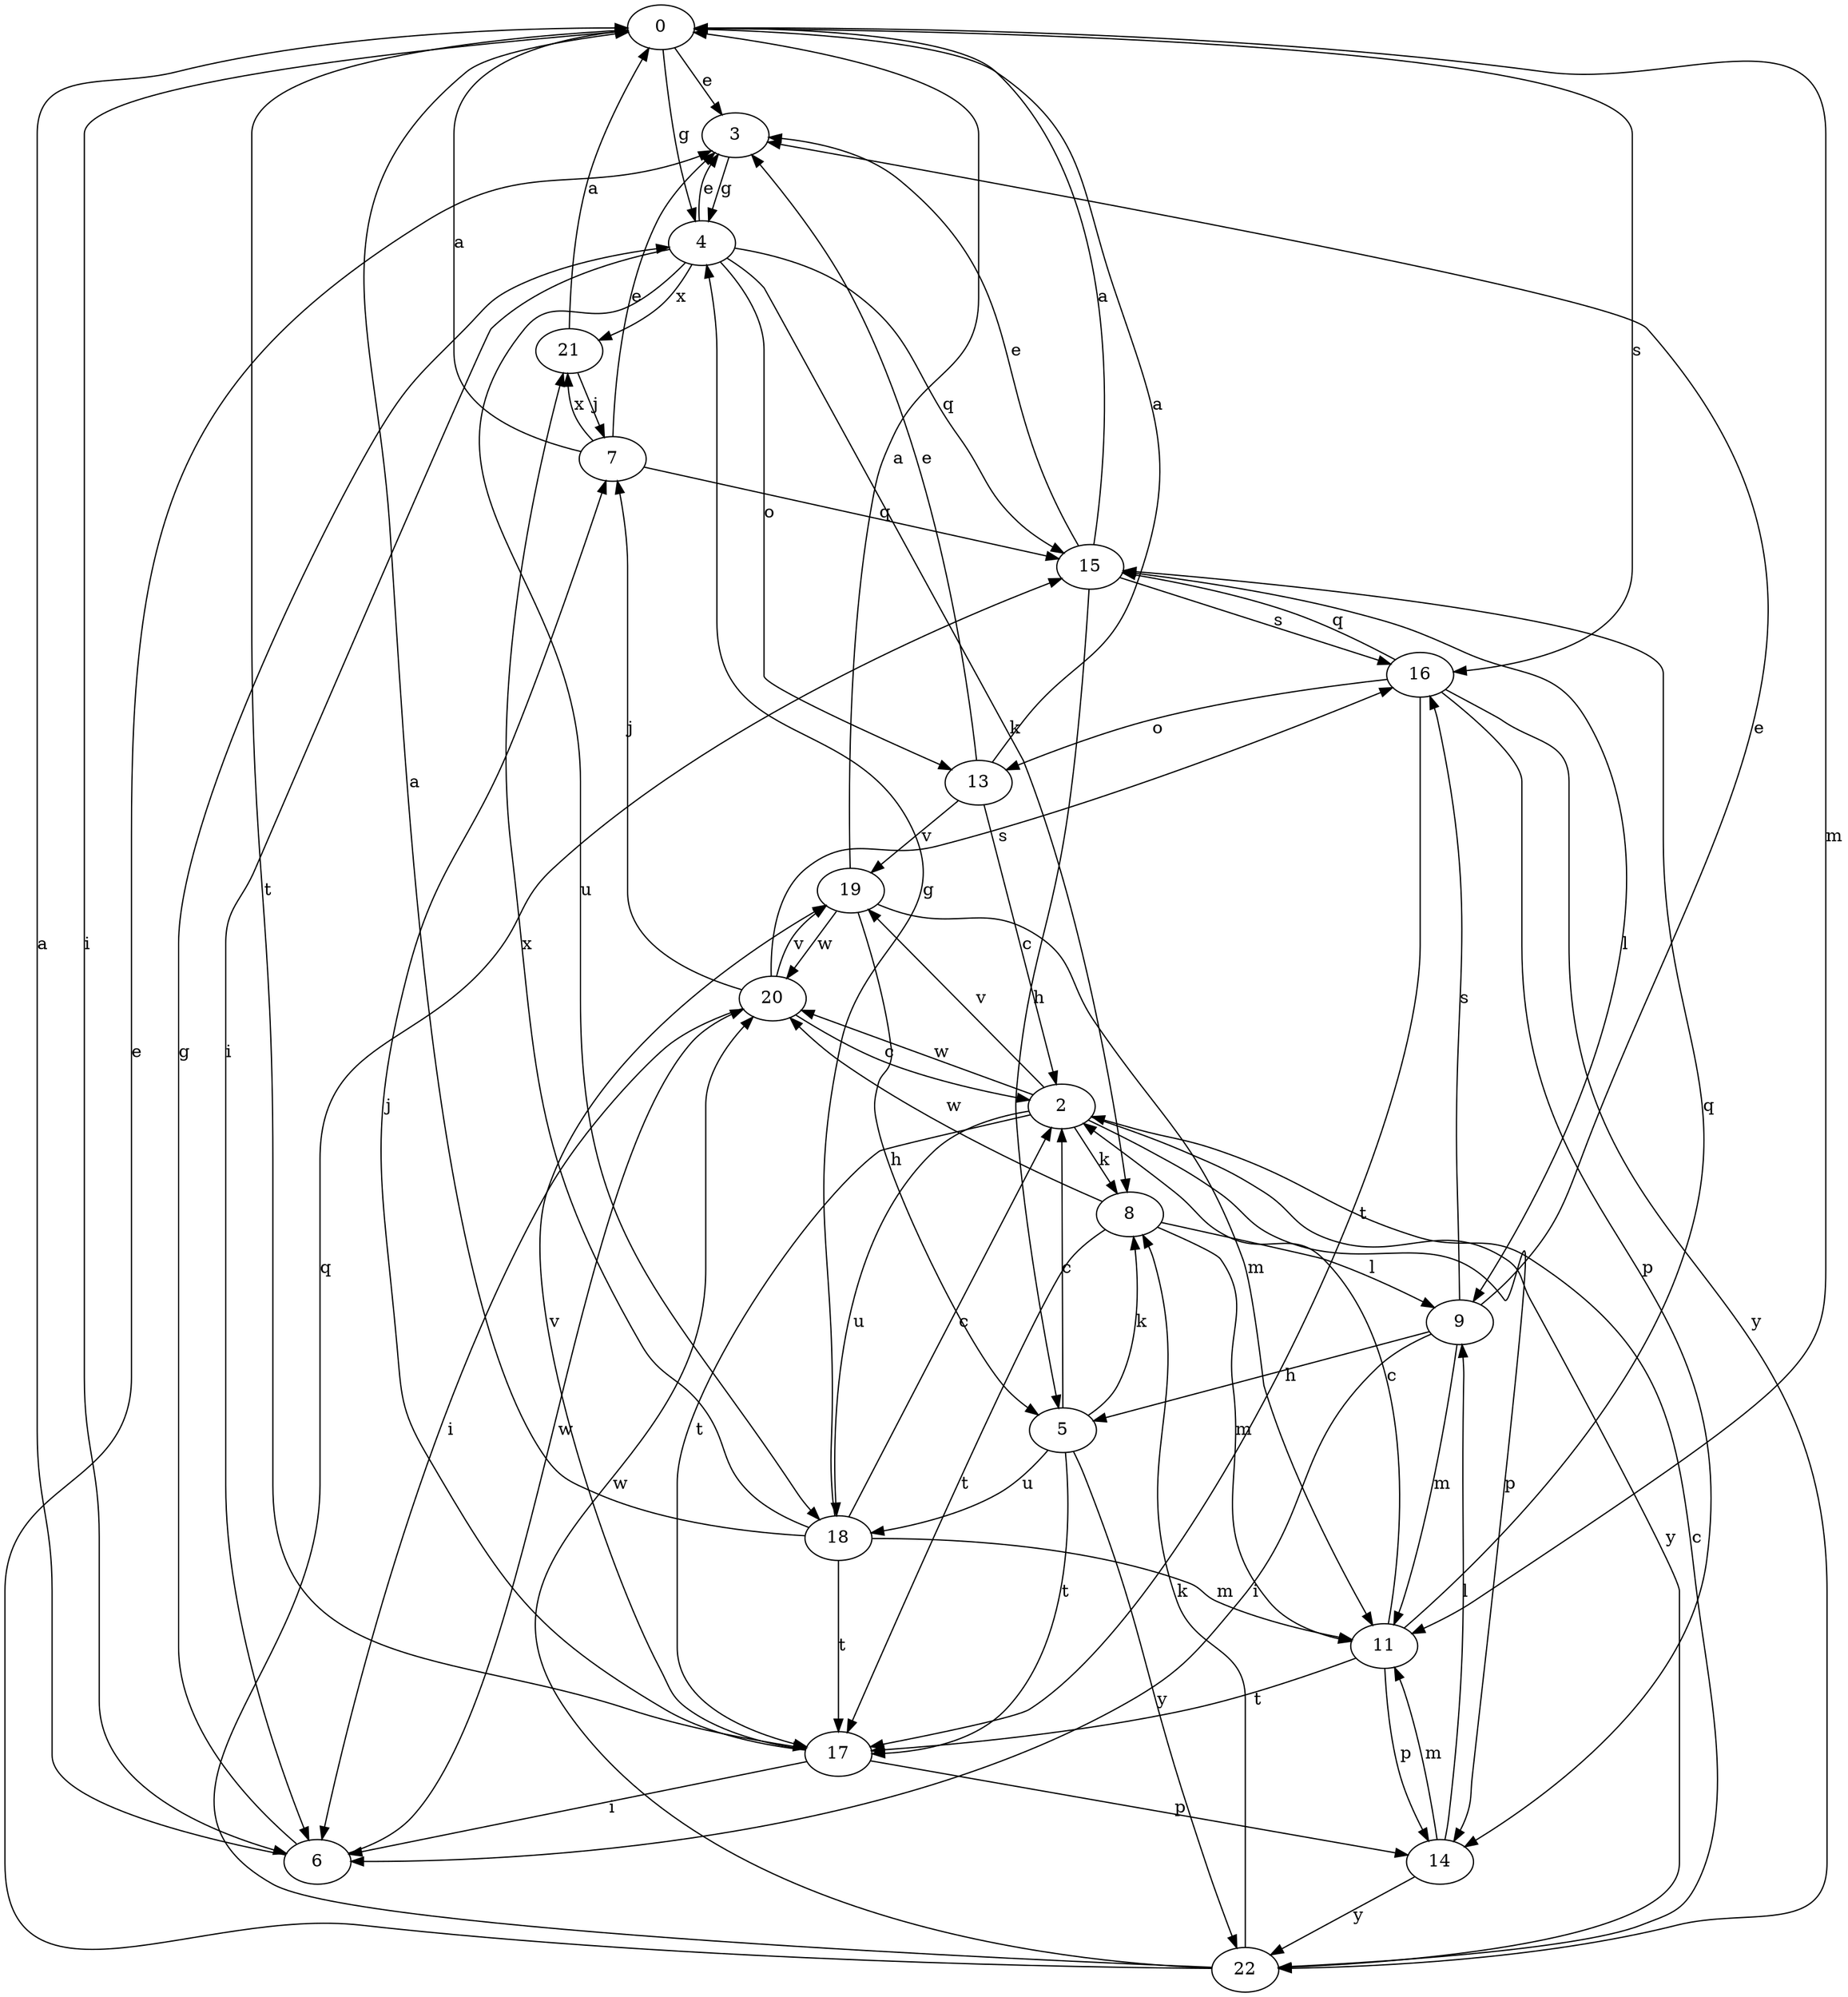 strict digraph  {
0;
2;
3;
4;
5;
6;
7;
8;
9;
11;
13;
14;
15;
16;
17;
18;
19;
20;
21;
22;
0 -> 3  [label=e];
0 -> 4  [label=g];
0 -> 6  [label=i];
0 -> 11  [label=m];
0 -> 16  [label=s];
0 -> 17  [label=t];
2 -> 8  [label=k];
2 -> 14  [label=p];
2 -> 17  [label=t];
2 -> 18  [label=u];
2 -> 19  [label=v];
2 -> 20  [label=w];
2 -> 22  [label=y];
3 -> 4  [label=g];
4 -> 3  [label=e];
4 -> 6  [label=i];
4 -> 8  [label=k];
4 -> 13  [label=o];
4 -> 15  [label=q];
4 -> 18  [label=u];
4 -> 21  [label=x];
5 -> 2  [label=c];
5 -> 8  [label=k];
5 -> 17  [label=t];
5 -> 18  [label=u];
5 -> 22  [label=y];
6 -> 0  [label=a];
6 -> 4  [label=g];
6 -> 20  [label=w];
7 -> 0  [label=a];
7 -> 3  [label=e];
7 -> 15  [label=q];
7 -> 21  [label=x];
8 -> 9  [label=l];
8 -> 11  [label=m];
8 -> 17  [label=t];
8 -> 20  [label=w];
9 -> 3  [label=e];
9 -> 5  [label=h];
9 -> 6  [label=i];
9 -> 11  [label=m];
9 -> 16  [label=s];
11 -> 2  [label=c];
11 -> 14  [label=p];
11 -> 15  [label=q];
11 -> 17  [label=t];
13 -> 0  [label=a];
13 -> 2  [label=c];
13 -> 3  [label=e];
13 -> 19  [label=v];
14 -> 9  [label=l];
14 -> 11  [label=m];
14 -> 22  [label=y];
15 -> 0  [label=a];
15 -> 3  [label=e];
15 -> 5  [label=h];
15 -> 9  [label=l];
15 -> 16  [label=s];
16 -> 13  [label=o];
16 -> 14  [label=p];
16 -> 15  [label=q];
16 -> 17  [label=t];
16 -> 22  [label=y];
17 -> 6  [label=i];
17 -> 7  [label=j];
17 -> 14  [label=p];
17 -> 19  [label=v];
18 -> 0  [label=a];
18 -> 2  [label=c];
18 -> 4  [label=g];
18 -> 11  [label=m];
18 -> 17  [label=t];
18 -> 21  [label=x];
19 -> 0  [label=a];
19 -> 5  [label=h];
19 -> 11  [label=m];
19 -> 20  [label=w];
20 -> 2  [label=c];
20 -> 6  [label=i];
20 -> 7  [label=j];
20 -> 16  [label=s];
20 -> 19  [label=v];
21 -> 0  [label=a];
21 -> 7  [label=j];
22 -> 2  [label=c];
22 -> 3  [label=e];
22 -> 8  [label=k];
22 -> 15  [label=q];
22 -> 20  [label=w];
}
